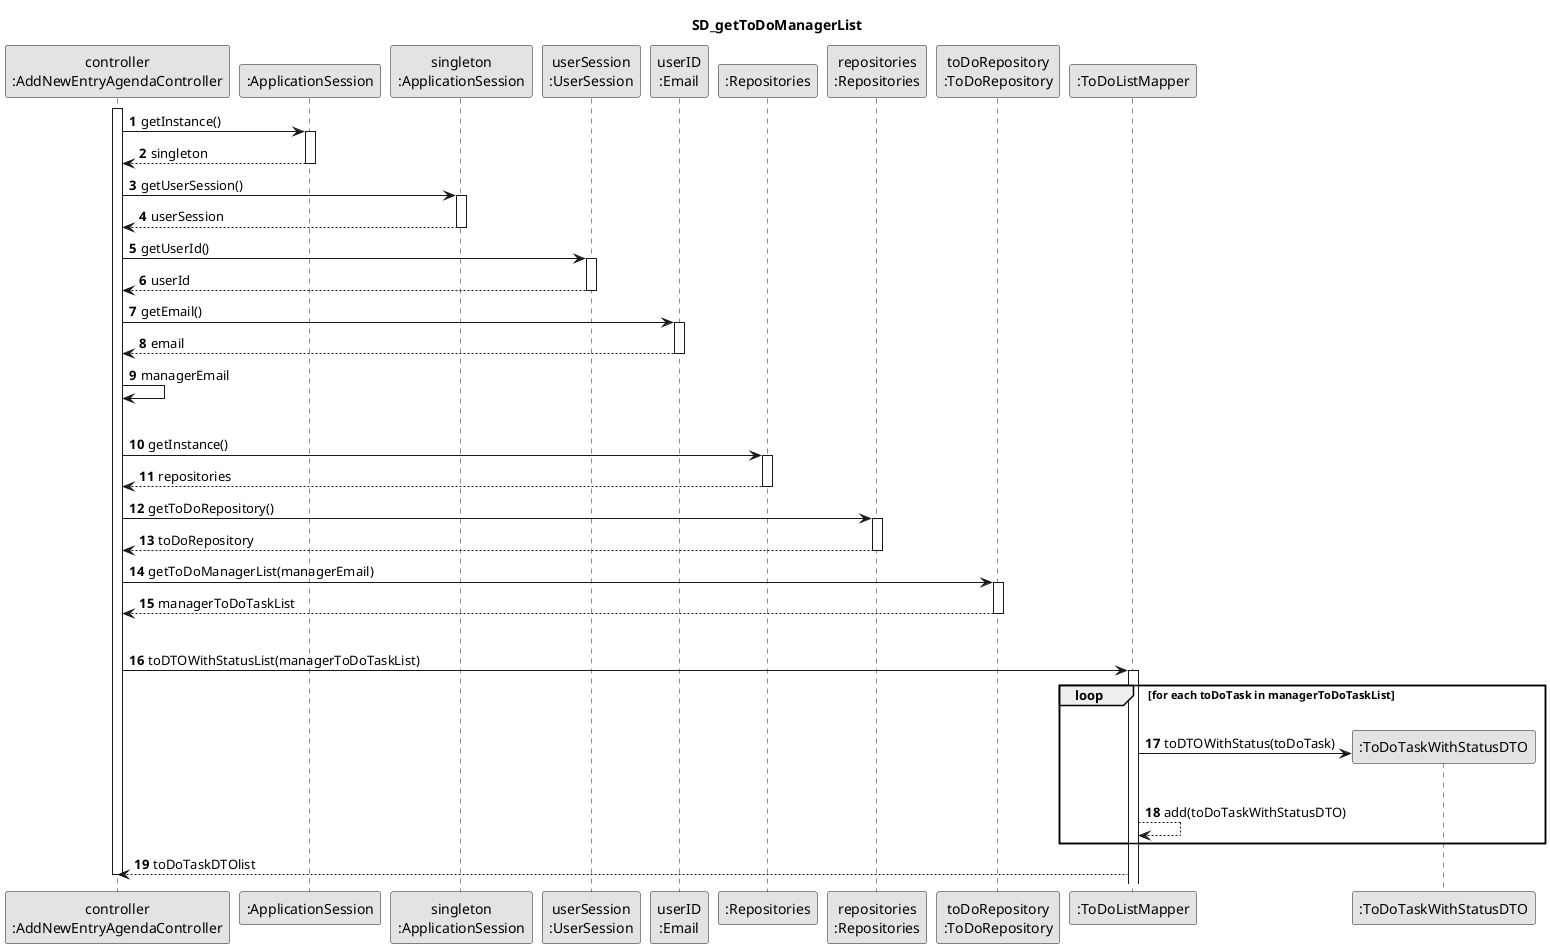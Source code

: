 @startuml
skinparam monochrome true
skinparam packageStyle rectangle
skinparam shadowing false

title SD_getToDoManagerList

autonumber



participant "controller\n:AddNewEntryAgendaController" as CTRL
participant ":ApplicationSession" as APP
participant "singleton\n:ApplicationSession" as APPSingleton
participant "userSession\n:UserSession" as UserSession
participant "userID\n:Email" as Email
participant ":Repositories" as REPO
participant "repositories\n:Repositories" as REPOInstance
participant "toDoRepository\n:ToDoRepository" as ToDoRepository
participant ":ToDoListMapper" as ToDoListMapper
participant ":ToDoTaskWithStatusDTO" as ToDoTaskWithStatusDTO



    activate CTRL

    CTRL -> APP : getInstance()
                activate APP

                    APP --> CTRL : singleton
                deactivate APP

                CTRL -> APPSingleton : getUserSession()
                activate APPSingleton

                    APPSingleton --> CTRL : userSession
                deactivate APPSingleton

                CTRL -> UserSession : getUserId()
                activate UserSession

                    UserSession --> CTRL : userId
                deactivate UserSession

                CTRL -> Email : getEmail()
                activate Email

                    Email --> CTRL : email
                deactivate Email

                CTRL -> CTRL : managerEmail
                |||

        CTRL -> REPO : getInstance()
        activate REPO

            REPO --> CTRL : repositories
        deactivate REPO
        CTRL -> REPOInstance: getToDoRepository()

        activate REPOInstance

            REPOInstance --> CTRL : toDoRepository
        deactivate REPOInstance

        CTRL -> ToDoRepository : getToDoManagerList(managerEmail)

        activate ToDoRepository

        ToDoRepository --> CTRL : managerToDoTaskList
        |||

        deactivate ToDoRepository

        CTRL -> ToDoListMapper : toDTOWithStatusList(managerToDoTaskList)

        activate ToDoListMapper
loop for each toDoTask in managerToDoTaskList
|||
            ToDoListMapper -> ToDoTaskWithStatusDTO** : toDTOWithStatus(toDoTask)


                            |||
            ToDoListMapper --> ToDoListMapper : add(toDoTaskWithStatusDTO)

end loop
            ToDoListMapper --> CTRL : toDoTaskDTOlist




    deactivate CTRL



@enduml